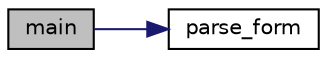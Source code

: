 digraph "main"
{
  edge [fontname="Helvetica",fontsize="10",labelfontname="Helvetica",labelfontsize="10"];
  node [fontname="Helvetica",fontsize="10",shape=record];
  rankdir="LR";
  Node1 [label="main",height=0.2,width=0.4,color="black", fillcolor="grey75", style="filled", fontcolor="black"];
  Node1 -> Node2 [color="midnightblue",fontsize="10",style="solid",fontname="Helvetica"];
  Node2 [label="parse_form",height=0.2,width=0.4,color="black", fillcolor="white", style="filled",URL="$network___i_pchange_8c.html#ac7b6307dd31dc39dcf8364308ecd3895"];
}
